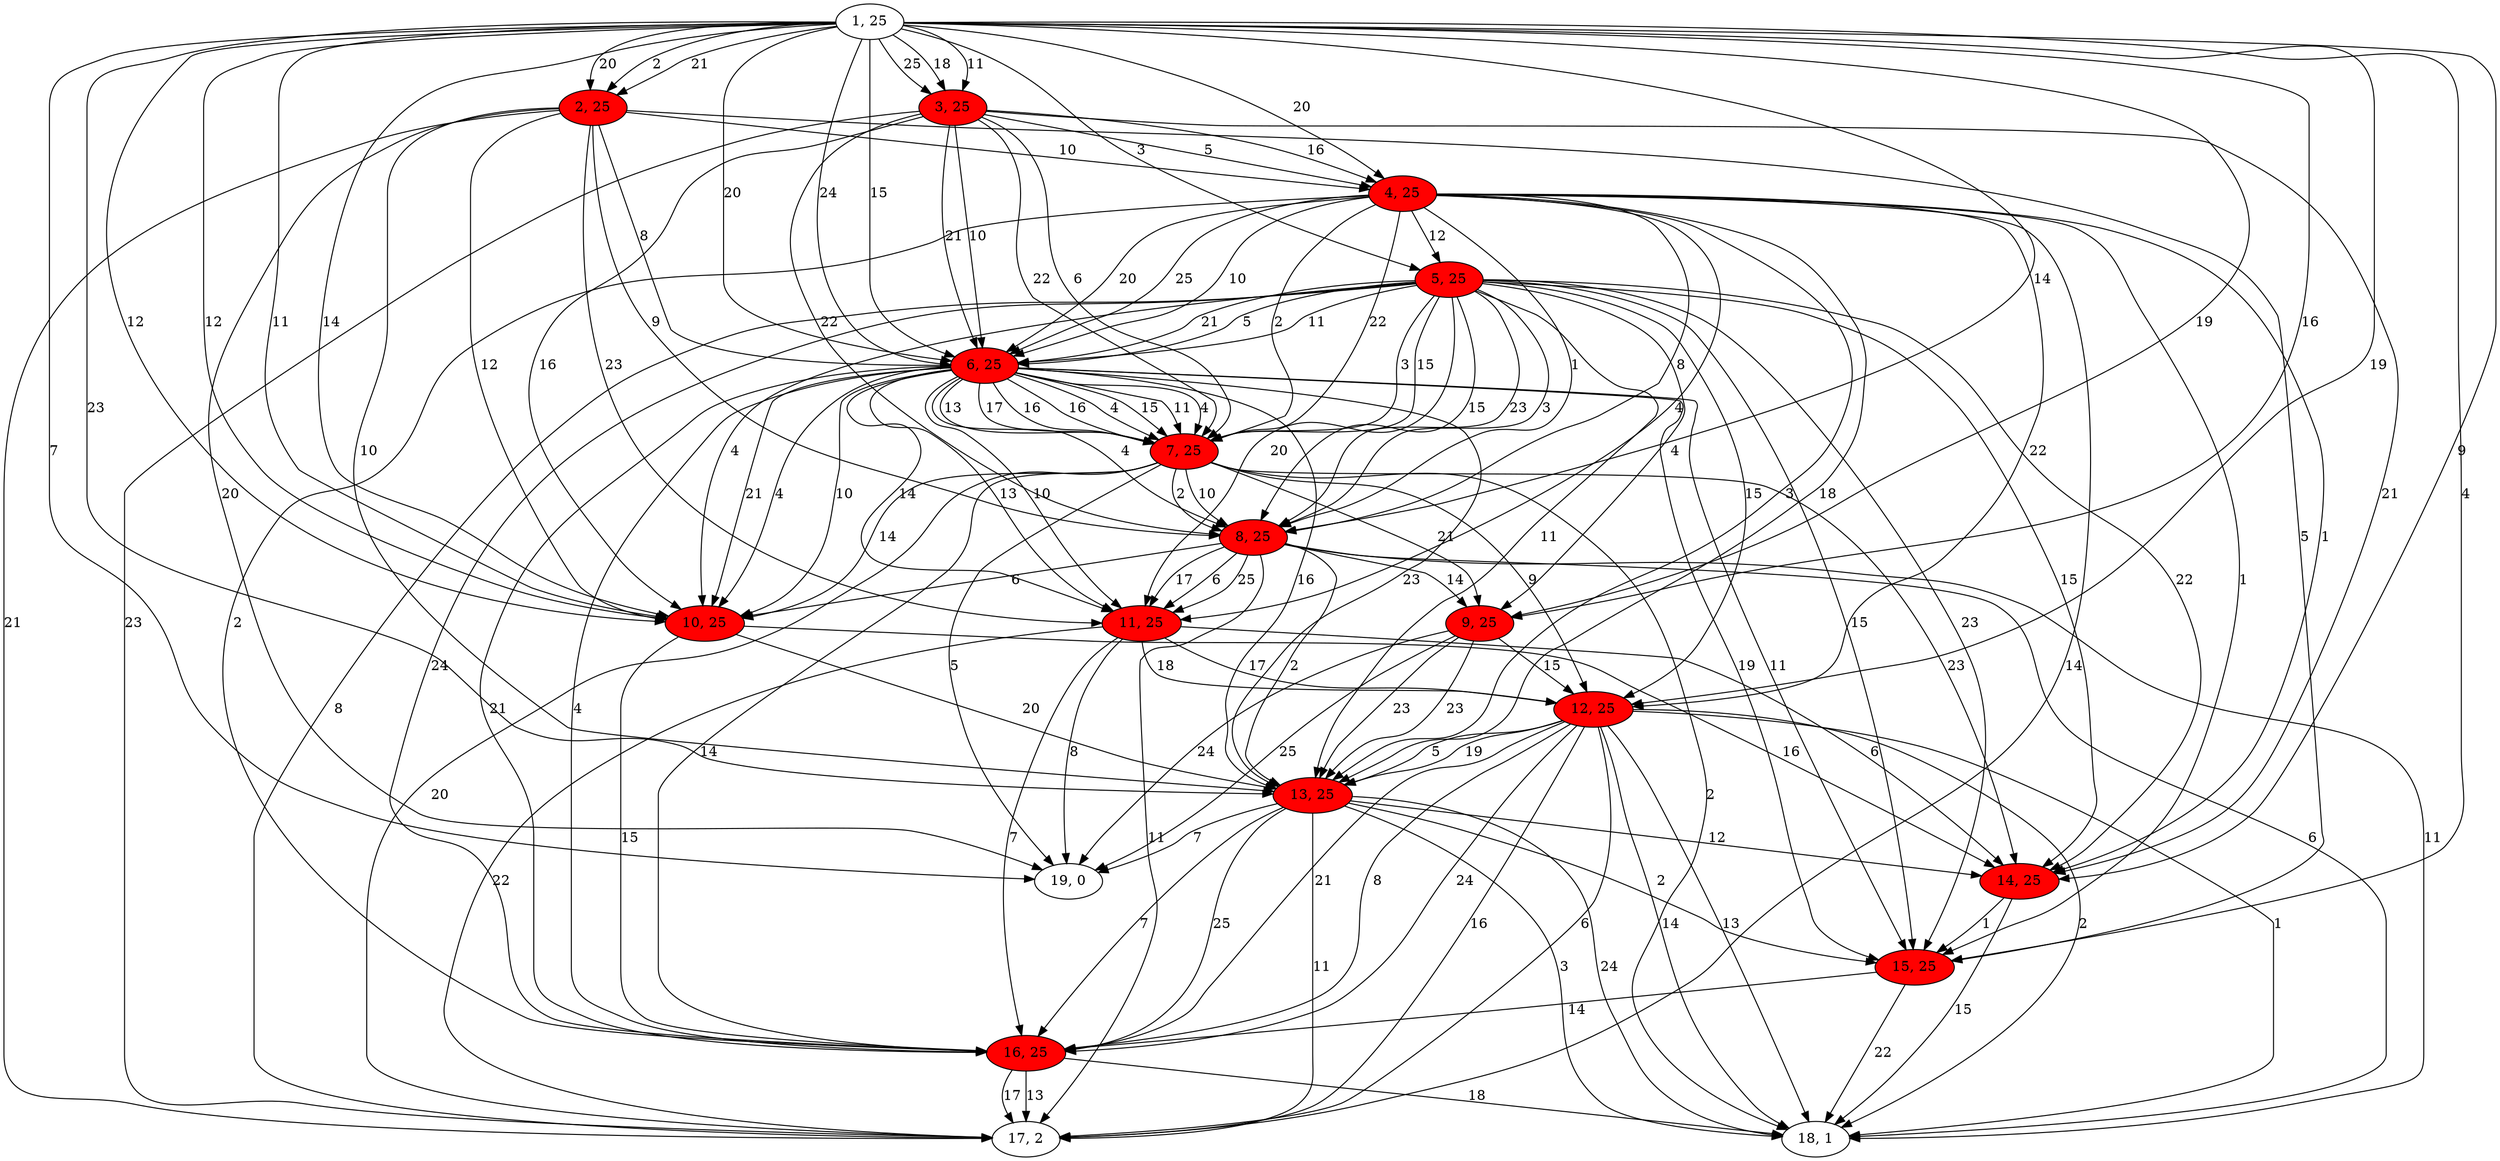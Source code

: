 digraph G{
1[label="1, 25"]
2[label="2, 25"]
3[label="3, 25"]
4[label="4, 25"]
5[label="5, 25"]
6[label="6, 25"]
7[label="7, 25"]
8[label="8, 25"]
9[label="9, 25"]
10[label="10, 25"]
11[label="11, 25"]
12[label="12, 25"]
13[label="13, 25"]
14[label="14, 25"]
15[label="15, 25"]
16[label="16, 25"]
17[label="17, 2"]
18[label="18, 1"]
19[label="19, 0"]
1->19[label="7"]
1->10[label="12"]
1->2[label="20"]
1->10[label="12"]
1->2[label="2"]
1->13[label="23"]
1->3[label="11"]
1->12[label="19"]
1->14[label="9"]
1->8[label="14"]
1->9[label="19"]
1->3[label="25"]
1->10[label="11"]
1->6[label="20"]
1->6[label="24"]
1->9[label="16"]
1->15[label="4"]
1->10[label="14"]
1->6[label="15"]
1->5[label="3"]
1->4[label="20"]
1->3[label="18"]
1->2[label="21"]
2[style = filled,fillcolor=red]
2->10[label="12"]
2->8[label="9"]
2->17[label="21"]
2->4[label="10"]
2->11[label="23"]
2->15[label="5"]
2->13[label="10"]
2->19[label="20"]
2->6[label="8"]
3[style = filled,fillcolor=red]
3->7[label="22"]
3->4[label="16"]
3->10[label="16"]
3->17[label="23"]
3->8[label="22"]
3->6[label="10"]
3->4[label="5"]
3->7[label="6"]
3->14[label="21"]
3->6[label="21"]
4[style = filled,fillcolor=red]
4->6[label="20"]
4->13[label="3"]
4->16[label="2"]
4->6[label="25"]
4->5[label="12"]
4->7[label="2"]
4->8[label="8"]
4->6[label="10"]
4->11[label="4"]
4->8[label="1"]
4->12[label="22"]
4->17[label="14"]
4->15[label="1"]
4->7[label="22"]
4->14[label="1"]
4->13[label="18"]
5[style = filled,fillcolor=red]
5->6[label="11"]
5->15[label="15"]
5->9[label="4"]
5->6[label="21"]
5->7[label="15"]
5->16[label="24"]
5->13[label="11"]
5->11[label="20"]
5->8[label="23"]
5->8[label="3"]
5->10[label="4"]
5->14[label="15"]
5->8[label="15"]
5->17[label="8"]
5->6[label="5"]
5->14[label="22"]
5->15[label="23"]
5->7[label="3"]
5->12[label="15"]
6[style = filled,fillcolor=red]
6->7[label="16"]
6->11[label="14"]
6->11[label="13"]
6->13[label="23"]
6->10[label="10"]
6->7[label="4"]
6->7[label="15"]
6->10[label="21"]
6->16[label="4"]
6->15[label="19"]
6->7[label="11"]
6->10[label="4"]
6->8[label="4"]
6->7[label="4"]
6->13[label="16"]
6->7[label="13"]
6->7[label="17"]
6->15[label="11"]
6->11[label="10"]
6->16[label="21"]
6->7[label="16"]
7[style = filled,fillcolor=red]
7->18[label="2"]
7->12[label="9"]
7->8[label="10"]
7->16[label="14"]
7->10[label="14"]
7->19[label="5"]
7->17[label="20"]
7->14[label="23"]
7->9[label="21"]
7->8[label="2"]
8[style = filled,fillcolor=red]
8->11[label="25"]
8->10[label="6"]
8->11[label="17"]
8->9[label="14"]
8->17[label="11"]
8->13[label="2"]
8->18[label="6"]
8->18[label="11"]
8->11[label="6"]
9[style = filled,fillcolor=red]
9->13[label="23"]
9->19[label="24"]
9->13[label="23"]
9->12[label="15"]
9->19[label="25"]
10[style = filled,fillcolor=red]
10->16[label="15"]
10->14[label="16"]
10->13[label="20"]
11[style = filled,fillcolor=red]
11->12[label="18"]
11->14[label="6"]
11->19[label="8"]
11->12[label="17"]
11->17[label="22"]
11->16[label="7"]
12[style = filled,fillcolor=red]
12->18[label="14"]
12->16[label="21"]
12->18[label="13"]
12->18[label="2"]
12->18[label="1"]
12->17[label="16"]
12->13[label="19"]
12->16[label="8"]
12->16[label="24"]
12->13[label="5"]
12->17[label="6"]
13[style = filled,fillcolor=red]
13->19[label="7"]
13->17[label="11"]
13->18[label="3"]
13->14[label="12"]
13->16[label="25"]
13->16[label="7"]
13->15[label="2"]
13->18[label="24"]
14[style = filled,fillcolor=red]
14->15[label="1"]
14->18[label="15"]
15[style = filled,fillcolor=red]
15->16[label="14"]
15->18[label="22"]
16[style = filled,fillcolor=red]
16->17[label="13"]
16->18[label="18"]
16->17[label="17"]
}
